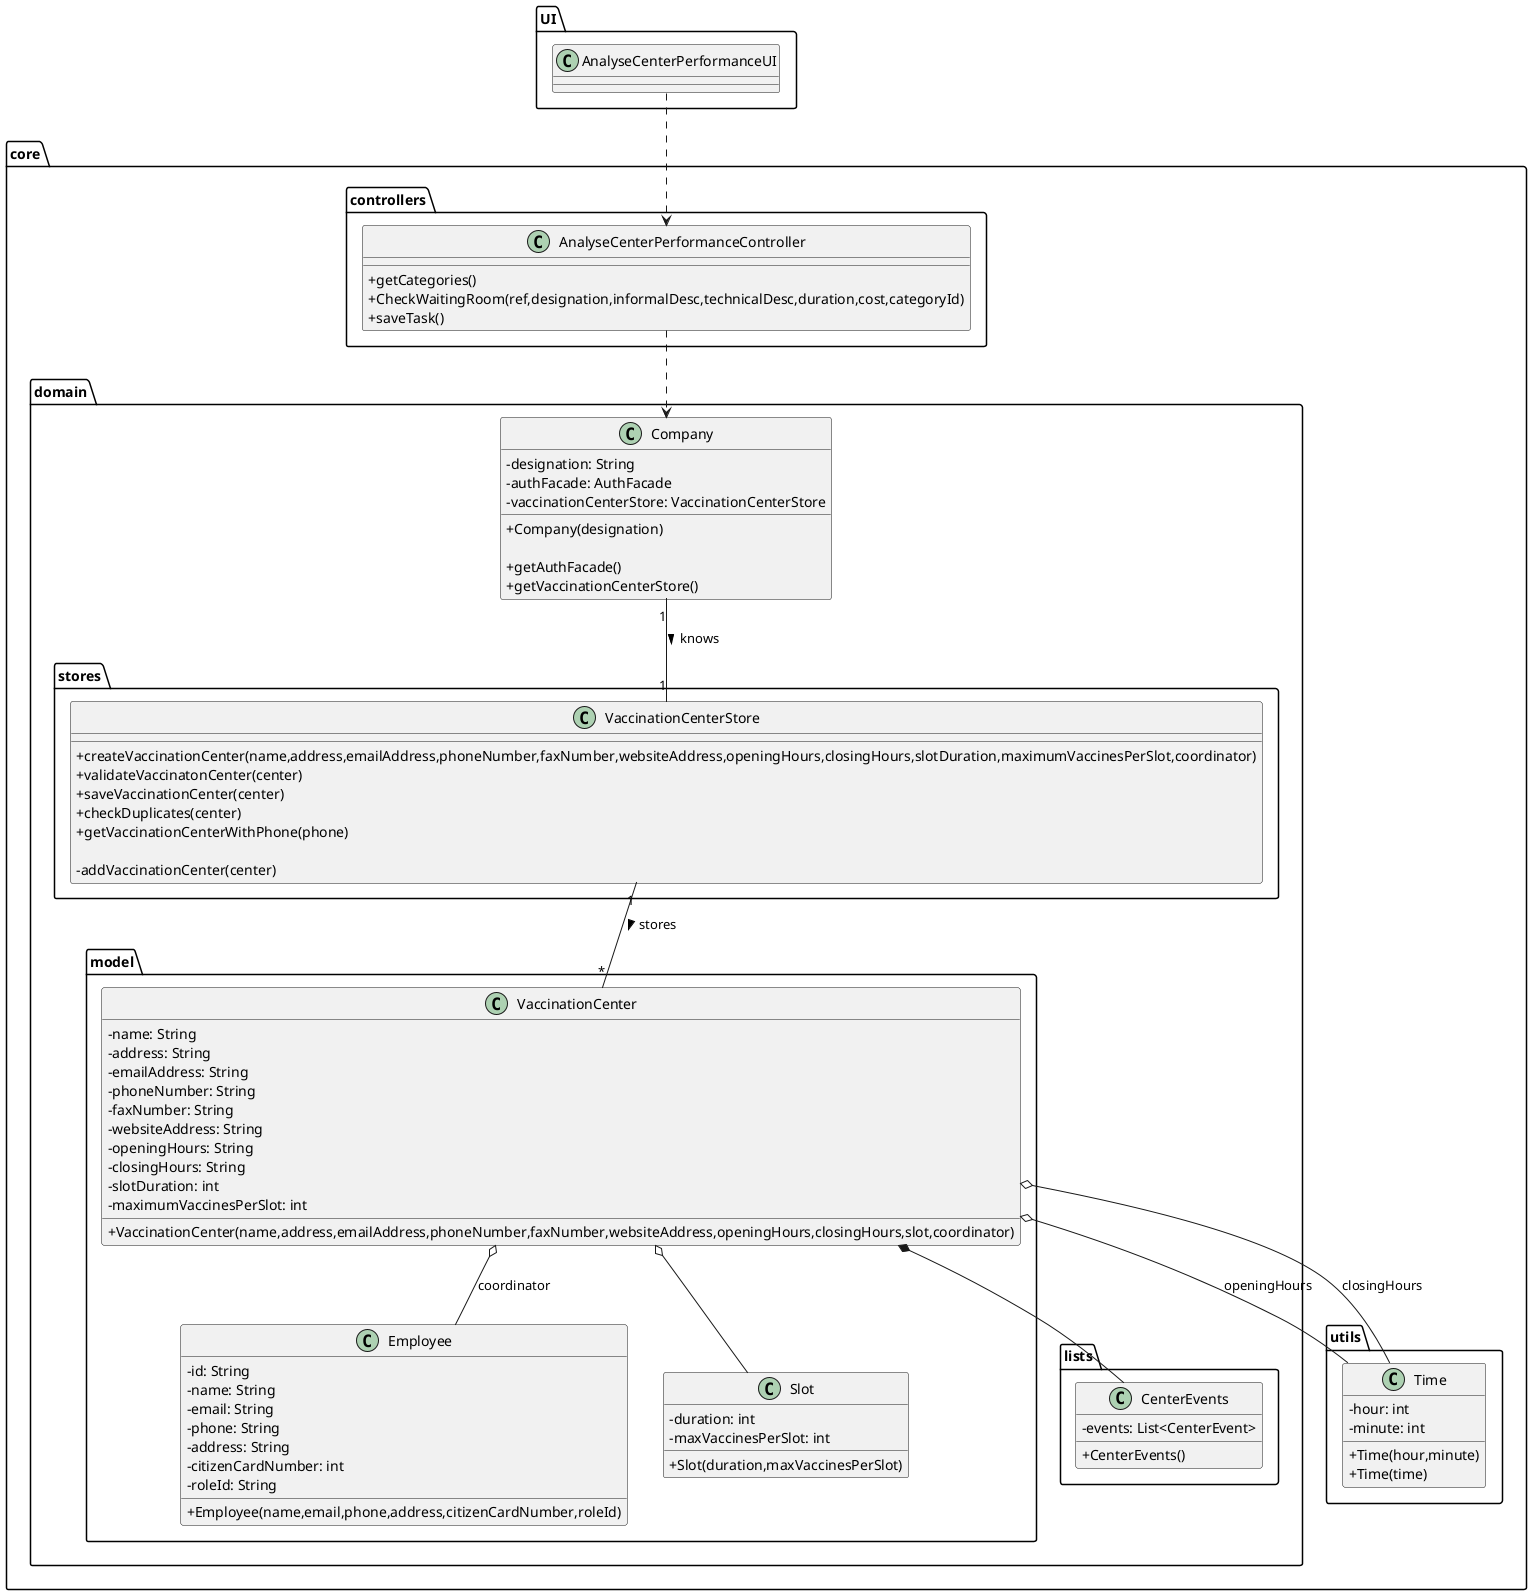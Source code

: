 @startuml
skinparam classAttributeIconSize 0

package UI {
  class AnalyseCenterPerformanceUI {}
}

package core {
  package domain {
    package stores {
      class VaccinationCenterStore {
        +createVaccinationCenter(name,address,emailAddress,phoneNumber,faxNumber,websiteAddress,openingHours,closingHours,slotDuration,maximumVaccinesPerSlot,coordinator)
        +validateVaccinatonCenter(center)
        +saveVaccinationCenter(center)
        +checkDuplicates(center)
        +getVaccinationCenterWithPhone(phone)

        -addVaccinationCenter(center)
      }
    }

    package lists {
      class CenterEvents {
        - events: List<CenterEvent>

        +CenterEvents()
      }
    }

    package model {
      class VaccinationCenter {
        - name: String
        - address: String
        - emailAddress: String
        - phoneNumber: String
        - faxNumber: String
        - websiteAddress: String
        - openingHours: String
        - closingHours: String
        - slotDuration: int
        - maximumVaccinesPerSlot: int
        
        +VaccinationCenter(name,address,emailAddress,phoneNumber,faxNumber,websiteAddress,openingHours,closingHours,slot,coordinator)
      }

      class Employee {
        -id: String 
        -name: String 
        -email: String 
        -phone: String 
        -address: String 
        -citizenCardNumber: int 
        -roleId: String 

        +Employee(name,email,phone,address,citizenCardNumber,roleId)
      }

      class Slot {
        -duration: int
        -maxVaccinesPerSlot: int

        +Slot(duration,maxVaccinesPerSlot)
      }
    }

    class Company {
      -designation: String
      -authFacade: AuthFacade
      -vaccinationCenterStore: VaccinationCenterStore
      
      +Company(designation)

      +getAuthFacade()
      +getVaccinationCenterStore()
    }

    
  }

  package controllers {
    class AnalyseCenterPerformanceController {
      +getCategories()
      +CheckWaitingRoom(ref,designation,informalDesc,technicalDesc,duration,cost,categoryId)
      +saveTask()
    }
  }

  package utils {
    class Time {
      - hour: int
      - minute: int
      
      +Time(hour,minute)
      +Time(time)
    }
  }
}

AnalyseCenterPerformanceUI ..> AnalyseCenterPerformanceController
AnalyseCenterPerformanceController ..> Company

VaccinationCenter o-- Employee : coordinator
VaccinationCenter o-- Time : openingHours
VaccinationCenter o-- Time : closingHours
VaccinationCenter o-- Slot
VaccinationCenter *-- CenterEvents

VaccinationCenterStore "1" -- "*" VaccinationCenter : stores >

Company "1" -- "1" VaccinationCenterStore : knows >
@enduml
